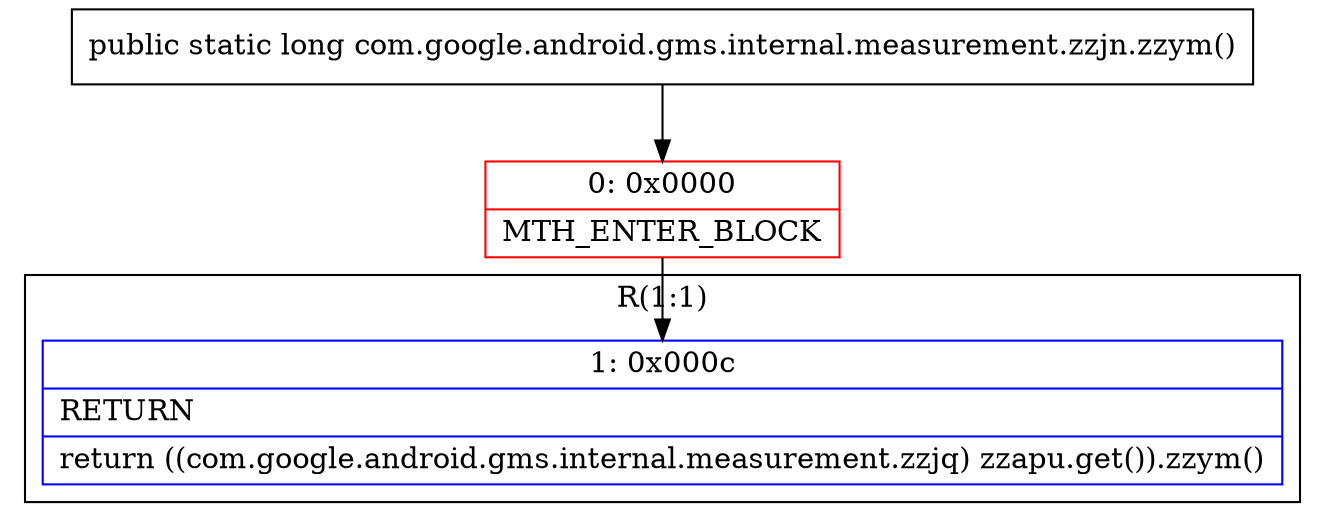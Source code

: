 digraph "CFG forcom.google.android.gms.internal.measurement.zzjn.zzym()J" {
subgraph cluster_Region_1161546089 {
label = "R(1:1)";
node [shape=record,color=blue];
Node_1 [shape=record,label="{1\:\ 0x000c|RETURN\l|return ((com.google.android.gms.internal.measurement.zzjq) zzapu.get()).zzym()\l}"];
}
Node_0 [shape=record,color=red,label="{0\:\ 0x0000|MTH_ENTER_BLOCK\l}"];
MethodNode[shape=record,label="{public static long com.google.android.gms.internal.measurement.zzjn.zzym() }"];
MethodNode -> Node_0;
Node_0 -> Node_1;
}

